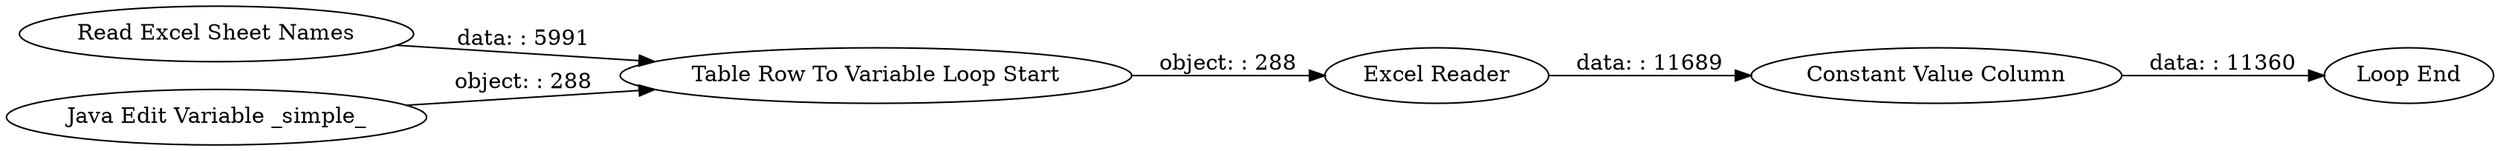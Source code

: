 digraph {
	"-3630136140704124620_12" [label="Loop End"]
	"-3630136140704124620_10" [label="Table Row To Variable Loop Start"]
	"-3630136140704124620_11" [label="Excel Reader"]
	"-3630136140704124620_9" [label="Read Excel Sheet Names"]
	"-3630136140704124620_13" [label="Constant Value Column"]
	"-3630136140704124620_14" [label="Java Edit Variable _simple_"]
	"-3630136140704124620_14" -> "-3630136140704124620_10" [label="object: : 288"]
	"-3630136140704124620_11" -> "-3630136140704124620_13" [label="data: : 11689"]
	"-3630136140704124620_10" -> "-3630136140704124620_11" [label="object: : 288"]
	"-3630136140704124620_13" -> "-3630136140704124620_12" [label="data: : 11360"]
	"-3630136140704124620_9" -> "-3630136140704124620_10" [label="data: : 5991"]
	rankdir=LR
}
